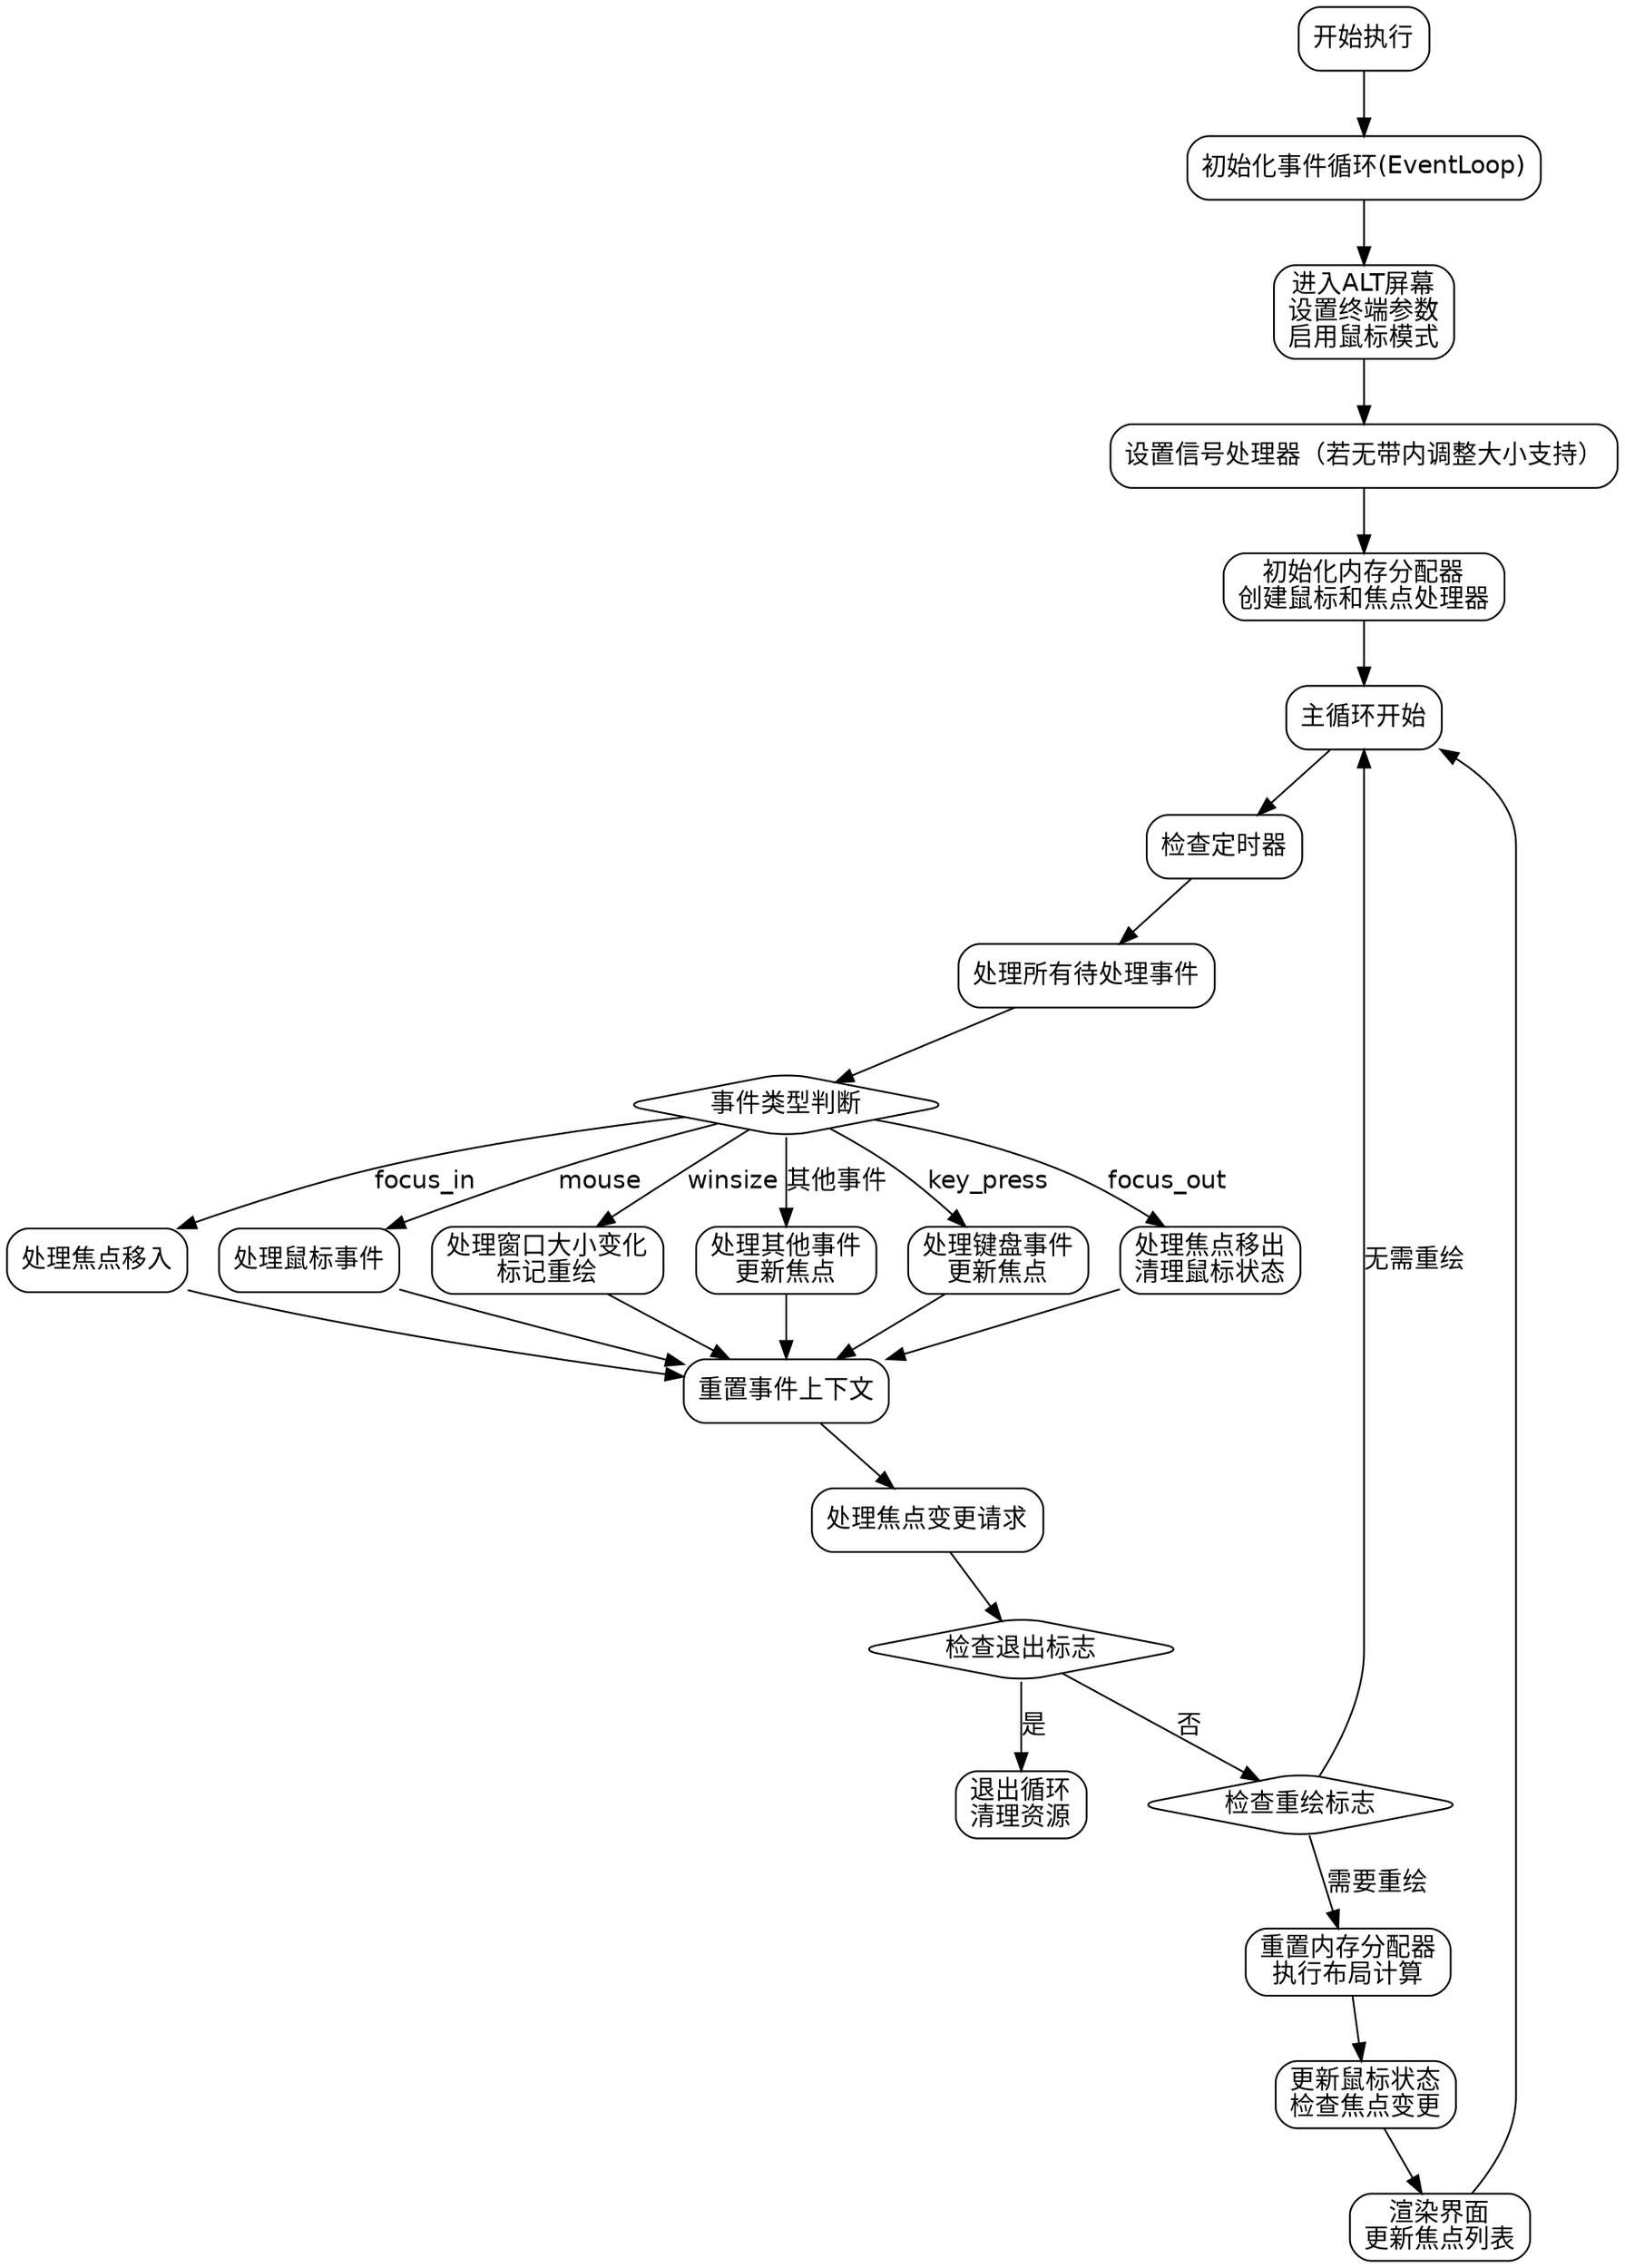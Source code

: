 
digraph flowchart {
    node [shape=rectangle, style=rounded, fontname=Helvetica];
    edge [fontname=Helvetica];

    start [label="开始执行"];
    init_event_loop [label="初始化事件循环(EventLoop)"];
    terminal_setup [label="进入ALT屏幕\n设置终端参数\n启用鼠标模式"];
    signal_handling [label="设置信号处理器（若无带内调整大小支持）"];
    init_handlers [label="初始化内存分配器\n创建鼠标和焦点处理器"];
    main_loop [label="主循环开始"];
    check_timers [label="检查定时器"];
    process_events [label="处理所有待处理事件"];
    event_switch [label="事件类型判断", shape=diamond];
    handle_key [label="处理键盘事件\n更新焦点"];
    handle_focus_out [label="处理焦点移出\n清理鼠标状态"];
    handle_focus_in [label="处理焦点移入"];
    handle_mouse [label="处理鼠标事件"];
    handle_winsize [label="处理窗口大小变化\n标记重绘"];
    handle_other [label="处理其他事件\n更新焦点"];
    post_event [label="重置事件上下文"];
    focus_change [label="处理焦点变更请求"];
    check_quit [label="检查退出标志", shape=diamond];
    check_redraw [label="检查重绘标志", shape=diamond];
    prepare_redraw [label="重置内存分配器\n执行布局计算"];
    update_mouse [label="更新鼠标状态\n检查焦点变更"];
    render [label="渲染界面\n更新焦点列表"];
    end [label="退出循环\n清理资源"];

    start -> init_event_loop -> terminal_setup -> signal_handling;
    signal_handling -> init_handlers -> main_loop;
    main_loop -> check_timers;
    check_timers -> process_events;
    process_events -> event_switch;

    event_switch -> handle_key [label="key_press"];
    event_switch -> handle_focus_out [label="focus_out"];
    event_switch -> handle_focus_in [label="focus_in"];
    event_switch -> handle_mouse [label="mouse"];
    event_switch -> handle_winsize [label="winsize"];
    event_switch -> handle_other [label="其他事件"];

    handle_key -> post_event;
    handle_focus_out -> post_event;
    handle_focus_in -> post_event;
    handle_mouse -> post_event;
    handle_winsize -> post_event;
    handle_other -> post_event;

    post_event -> focus_change;
    focus_change -> check_quit;
    check_quit -> end [label="是"];
    check_quit -> check_redraw [label="否"];
    check_redraw -> prepare_redraw [label="需要重绘"];
    check_redraw -> main_loop [label="无需重绘"];
    prepare_redraw -> update_mouse -> render -> main_loop;
}
